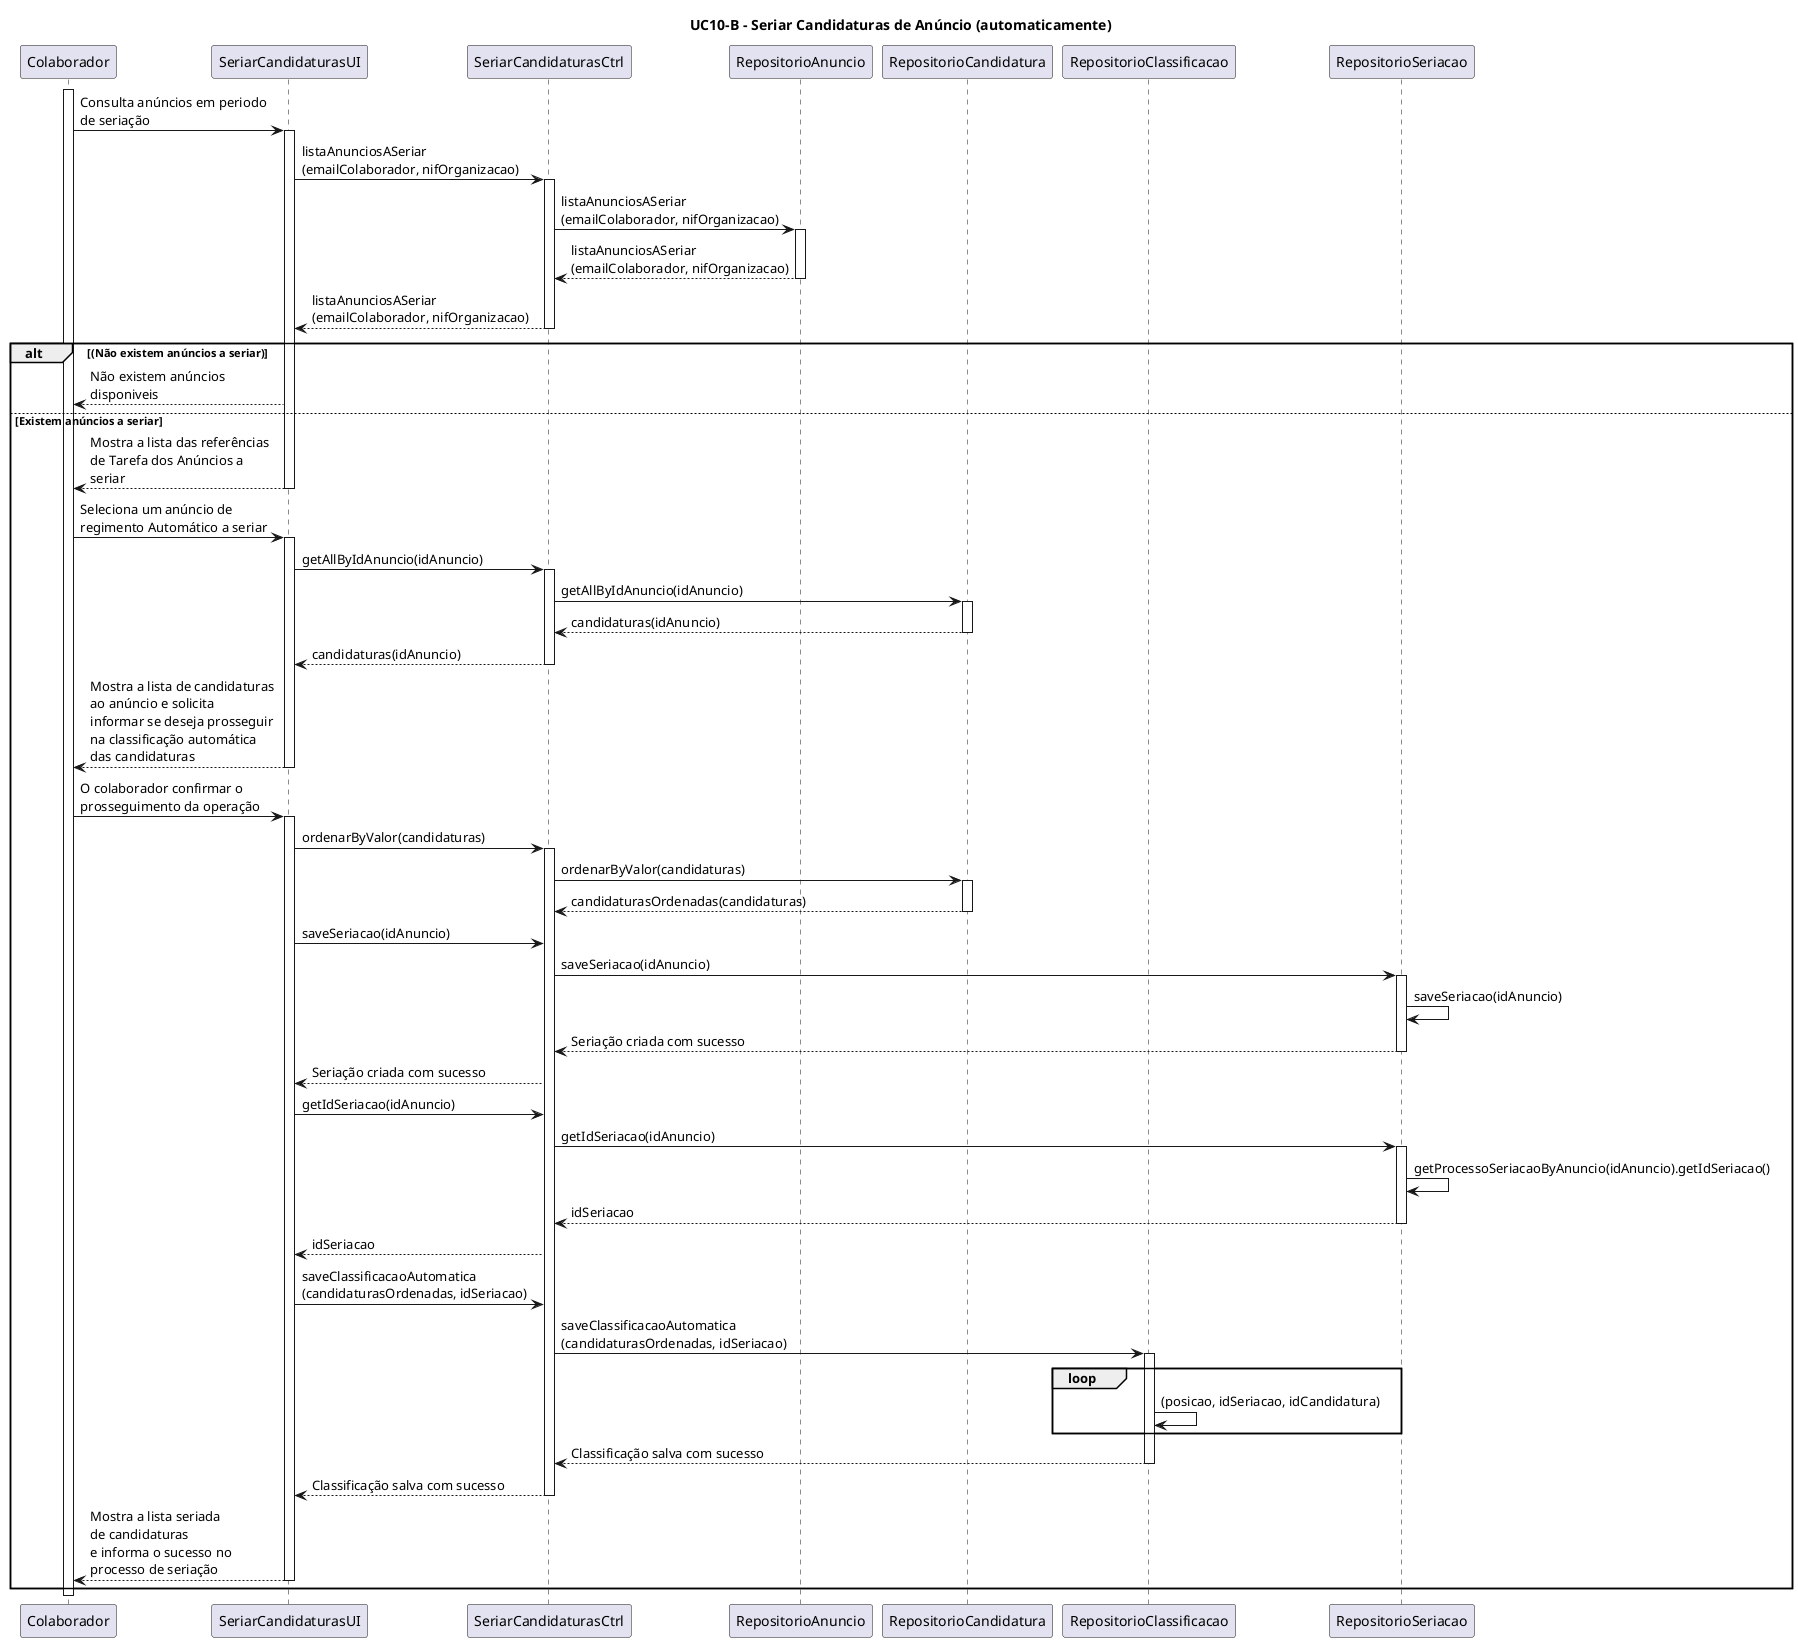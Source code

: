 @startuml

title UC10-B - Seriar Candidaturas de Anúncio (automaticamente)

participant Colaborador
participant SeriarCandidaturasUI
participant SeriarCandidaturasCtrl
participant RepositorioAnuncio
participant RepositorioCandidatura
participant RepositorioClassificacao
participant RepositorioSeriacao


activate Colaborador
Colaborador -> SeriarCandidaturasUI: Consulta anúncios em periodo \nde seriação
activate SeriarCandidaturasUI
SeriarCandidaturasUI -> SeriarCandidaturasCtrl: listaAnunciosASeriar\n(emailColaborador, nifOrganizacao)
activate SeriarCandidaturasCtrl
SeriarCandidaturasCtrl -> RepositorioAnuncio: listaAnunciosASeriar\n(emailColaborador, nifOrganizacao)
activate RepositorioAnuncio
RepositorioAnuncio --> SeriarCandidaturasCtrl: listaAnunciosASeriar\n(emailColaborador, nifOrganizacao)
deactivate RepositorioAnuncio
SeriarCandidaturasCtrl --> SeriarCandidaturasUI: listaAnunciosASeriar\n(emailColaborador, nifOrganizacao)
deactivate SeriarCandidaturasCtrl
alt (Não existem anúncios a seriar)
SeriarCandidaturasUI --> Colaborador: Não existem anúncios \ndisponiveis

else Existem anúncios a seriar 
SeriarCandidaturasUI --> Colaborador: Mostra a lista das referências \nde Tarefa dos Anúncios a \nseriar 
deactivate SeriarCandidaturasUI


Colaborador -> SeriarCandidaturasUI: Seleciona um anúncio de \nregimento Automático a seriar 
activate SeriarCandidaturasUI
SeriarCandidaturasUI -> SeriarCandidaturasCtrl: getAllByIdAnuncio(idAnuncio)
activate SeriarCandidaturasCtrl
SeriarCandidaturasCtrl -> RepositorioCandidatura: getAllByIdAnuncio(idAnuncio)
activate RepositorioCandidatura
RepositorioCandidatura --> SeriarCandidaturasCtrl: candidaturas(idAnuncio)
deactivate RepositorioCandidatura
SeriarCandidaturasCtrl --> SeriarCandidaturasUI: candidaturas(idAnuncio)
deactivate SeriarCandidaturasCtrl
SeriarCandidaturasUI --> Colaborador: Mostra a lista de candidaturas \nao anúncio e solicita \ninformar se deseja prosseguir \nna classificação automática \ndas candidaturas
deactivate SeriarCandidaturasUI

Colaborador -> SeriarCandidaturasUI: O colaborador confirmar o \nprosseguimento da operação
activate SeriarCandidaturasUI
SeriarCandidaturasUI -> SeriarCandidaturasCtrl: ordenarByValor(candidaturas)
activate SeriarCandidaturasCtrl
SeriarCandidaturasCtrl -> RepositorioCandidatura: ordenarByValor(candidaturas)
activate RepositorioCandidatura
RepositorioCandidatura --> SeriarCandidaturasCtrl: candidaturasOrdenadas(candidaturas)
deactivate RepositorioCandidatura
SeriarCandidaturasUI -> SeriarCandidaturasCtrl: saveSeriacao(idAnuncio)
SeriarCandidaturasCtrl -> RepositorioSeriacao : saveSeriacao(idAnuncio)
activate RepositorioSeriacao
RepositorioSeriacao -> RepositorioSeriacao: saveSeriacao(idAnuncio)
RepositorioSeriacao --> SeriarCandidaturasCtrl: Seriação criada com sucesso
deactivate RepositorioSeriacao
SeriarCandidaturasCtrl --> SeriarCandidaturasUI: Seriação criada com sucesso
SeriarCandidaturasUI -> SeriarCandidaturasCtrl: getIdSeriacao(idAnuncio)
SeriarCandidaturasCtrl -> RepositorioSeriacao: getIdSeriacao(idAnuncio)
activate RepositorioSeriacao
RepositorioSeriacao -> RepositorioSeriacao: getProcessoSeriacaoByAnuncio(idAnuncio).getIdSeriacao()
RepositorioSeriacao --> SeriarCandidaturasCtrl: idSeriacao
deactivate RepositorioSeriacao
SeriarCandidaturasCtrl --> SeriarCandidaturasUI: idSeriacao
SeriarCandidaturasUI -> SeriarCandidaturasCtrl: saveClassificacaoAutomatica\n(candidaturasOrdenadas, idSeriacao)
SeriarCandidaturasCtrl -> RepositorioClassificacao: saveClassificacaoAutomatica\n(candidaturasOrdenadas, idSeriacao)
activate RepositorioClassificacao
loop
RepositorioClassificacao -> RepositorioClassificacao: (posicao, idSeriacao, idCandidatura)
end loop
RepositorioClassificacao --> SeriarCandidaturasCtrl: Classificação salva com sucesso
deactivate RepositorioClassificacao
SeriarCandidaturasCtrl --> SeriarCandidaturasUI: Classificação salva com sucesso
deactivate SeriarCandidaturasCtrl
SeriarCandidaturasUI --> Colaborador: Mostra a lista seriada \nde candidaturas \ne informa o sucesso no \nprocesso de seriação
deactivate SeriarCandidaturasUI
end alt
deactivate Colaborador
@enduml